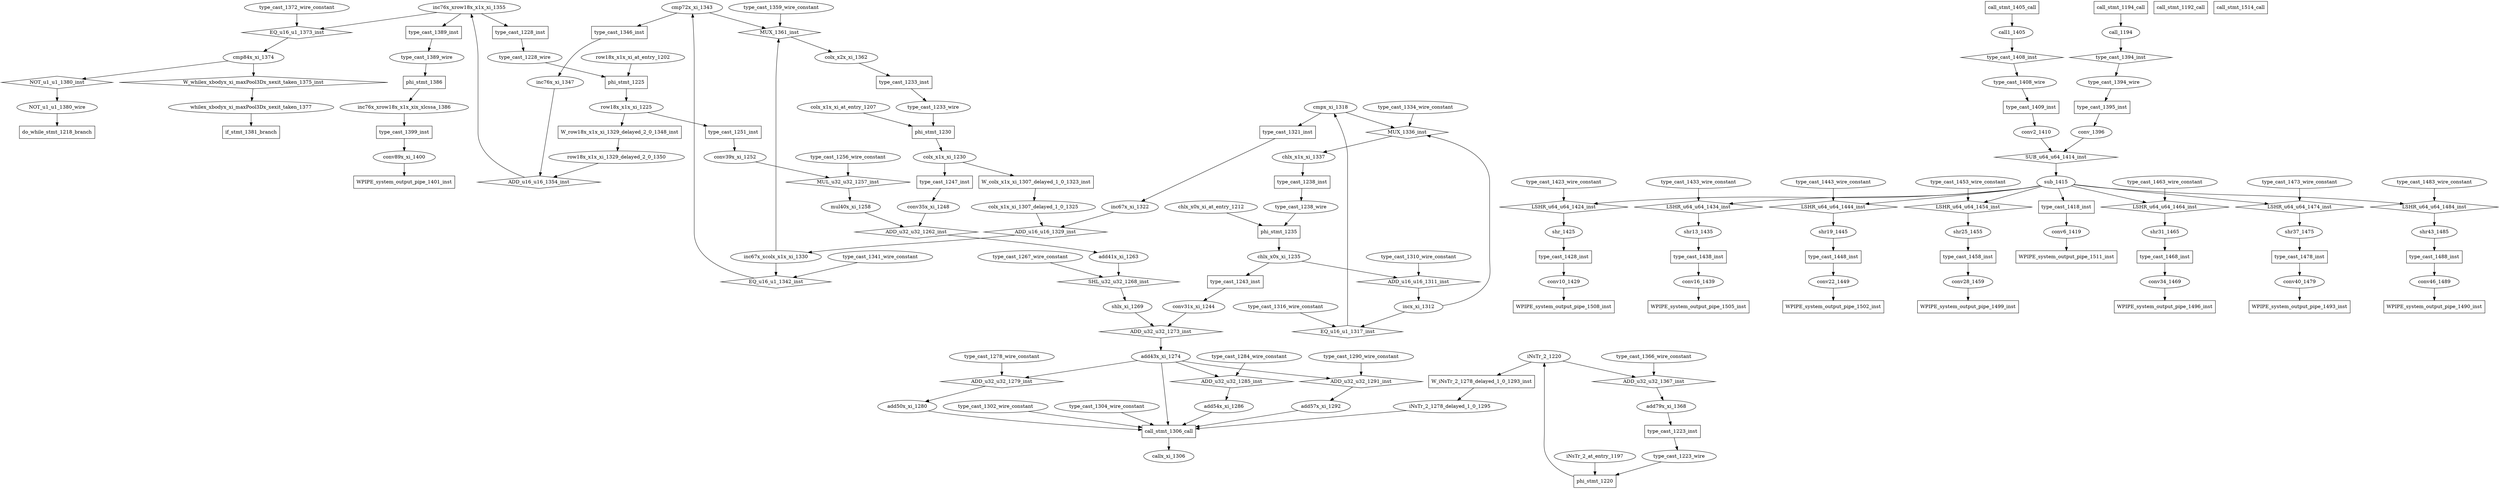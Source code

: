 digraph data_path {
  NOT_u1_u1_1380_wire [shape=ellipse];
  add41x_xi_1263 [shape=ellipse];
  add43x_xi_1274 [shape=ellipse];
  add50x_xi_1280 [shape=ellipse];
  add54x_xi_1286 [shape=ellipse];
  add57x_xi_1292 [shape=ellipse];
  add79x_xi_1368 [shape=ellipse];
  call1_1405 [shape=ellipse];
  call_1194 [shape=ellipse];
  callx_xi_1306 [shape=ellipse];
  chlx_x0x_xi_1235 [shape=ellipse];
  chlx_x0x_xi_at_entry_1212 [shape=ellipse];
  chlx_x1x_xi_1337 [shape=ellipse];
  cmp72x_xi_1343 [shape=ellipse];
  cmp84x_xi_1374 [shape=ellipse];
  cmpx_xi_1318 [shape=ellipse];
  colx_x1x_xi_1230 [shape=ellipse];
  colx_x1x_xi_1307_delayed_1_0_1325 [shape=ellipse];
  colx_x1x_xi_at_entry_1207 [shape=ellipse];
  colx_x2x_xi_1362 [shape=ellipse];
  conv10_1429 [shape=ellipse];
  conv16_1439 [shape=ellipse];
  conv22_1449 [shape=ellipse];
  conv28_1459 [shape=ellipse];
  conv2_1410 [shape=ellipse];
  conv31x_xi_1244 [shape=ellipse];
  conv34_1469 [shape=ellipse];
  conv35x_xi_1248 [shape=ellipse];
  conv39x_xi_1252 [shape=ellipse];
  conv40_1479 [shape=ellipse];
  conv46_1489 [shape=ellipse];
  conv6_1419 [shape=ellipse];
  conv89x_xi_1400 [shape=ellipse];
  conv_1396 [shape=ellipse];
  iNsTr_2_1220 [shape=ellipse];
  iNsTr_2_1278_delayed_1_0_1295 [shape=ellipse];
  iNsTr_2_at_entry_1197 [shape=ellipse];
  inc67x_xcolx_x1x_xi_1330 [shape=ellipse];
  inc67x_xi_1322 [shape=ellipse];
  inc76x_xi_1347 [shape=ellipse];
  inc76x_xrow18x_x1x_xi_1355 [shape=ellipse];
  inc76x_xrow18x_x1x_xix_xlcssa_1386 [shape=ellipse];
  incx_xi_1312 [shape=ellipse];
  mul40x_xi_1258 [shape=ellipse];
  row18x_x1x_xi_1225 [shape=ellipse];
  row18x_x1x_xi_1329_delayed_2_0_1350 [shape=ellipse];
  row18x_x1x_xi_at_entry_1202 [shape=ellipse];
  shlx_xi_1269 [shape=ellipse];
  shr13_1435 [shape=ellipse];
  shr19_1445 [shape=ellipse];
  shr25_1455 [shape=ellipse];
  shr31_1465 [shape=ellipse];
  shr37_1475 [shape=ellipse];
  shr43_1485 [shape=ellipse];
  shr_1425 [shape=ellipse];
  sub_1415 [shape=ellipse];
  type_cast_1223_wire [shape=ellipse];
  type_cast_1228_wire [shape=ellipse];
  type_cast_1233_wire [shape=ellipse];
  type_cast_1238_wire [shape=ellipse];
  type_cast_1256_wire_constant [shape=ellipse];
  type_cast_1267_wire_constant [shape=ellipse];
  type_cast_1278_wire_constant [shape=ellipse];
  type_cast_1284_wire_constant [shape=ellipse];
  type_cast_1290_wire_constant [shape=ellipse];
  type_cast_1302_wire_constant [shape=ellipse];
  type_cast_1304_wire_constant [shape=ellipse];
  type_cast_1310_wire_constant [shape=ellipse];
  type_cast_1316_wire_constant [shape=ellipse];
  type_cast_1334_wire_constant [shape=ellipse];
  type_cast_1341_wire_constant [shape=ellipse];
  type_cast_1359_wire_constant [shape=ellipse];
  type_cast_1366_wire_constant [shape=ellipse];
  type_cast_1372_wire_constant [shape=ellipse];
  type_cast_1389_wire [shape=ellipse];
  type_cast_1394_wire [shape=ellipse];
  type_cast_1408_wire [shape=ellipse];
  type_cast_1423_wire_constant [shape=ellipse];
  type_cast_1433_wire_constant [shape=ellipse];
  type_cast_1443_wire_constant [shape=ellipse];
  type_cast_1453_wire_constant [shape=ellipse];
  type_cast_1463_wire_constant [shape=ellipse];
  type_cast_1473_wire_constant [shape=ellipse];
  type_cast_1483_wire_constant [shape=ellipse];
  whilex_xbodyx_xi_maxPool3Dx_xexit_taken_1377 [shape=ellipse];
  ADD_u16_u16_1311_inst [shape=diamond];
chlx_x0x_xi_1235  -> ADD_u16_u16_1311_inst;
type_cast_1310_wire_constant  -> ADD_u16_u16_1311_inst;
ADD_u16_u16_1311_inst -> incx_xi_1312;
  ADD_u16_u16_1329_inst [shape=diamond];
inc67x_xi_1322  -> ADD_u16_u16_1329_inst;
colx_x1x_xi_1307_delayed_1_0_1325  -> ADD_u16_u16_1329_inst;
ADD_u16_u16_1329_inst -> inc67x_xcolx_x1x_xi_1330;
  ADD_u16_u16_1354_inst [shape=diamond];
inc76x_xi_1347  -> ADD_u16_u16_1354_inst;
row18x_x1x_xi_1329_delayed_2_0_1350  -> ADD_u16_u16_1354_inst;
ADD_u16_u16_1354_inst -> inc76x_xrow18x_x1x_xi_1355;
  ADD_u32_u32_1262_inst [shape=diamond];
conv35x_xi_1248  -> ADD_u32_u32_1262_inst;
mul40x_xi_1258  -> ADD_u32_u32_1262_inst;
ADD_u32_u32_1262_inst -> add41x_xi_1263;
  ADD_u32_u32_1273_inst [shape=diamond];
shlx_xi_1269  -> ADD_u32_u32_1273_inst;
conv31x_xi_1244  -> ADD_u32_u32_1273_inst;
ADD_u32_u32_1273_inst -> add43x_xi_1274;
  ADD_u32_u32_1279_inst [shape=diamond];
add43x_xi_1274  -> ADD_u32_u32_1279_inst;
type_cast_1278_wire_constant  -> ADD_u32_u32_1279_inst;
ADD_u32_u32_1279_inst -> add50x_xi_1280;
  ADD_u32_u32_1285_inst [shape=diamond];
add43x_xi_1274  -> ADD_u32_u32_1285_inst;
type_cast_1284_wire_constant  -> ADD_u32_u32_1285_inst;
ADD_u32_u32_1285_inst -> add54x_xi_1286;
  ADD_u32_u32_1291_inst [shape=diamond];
add43x_xi_1274  -> ADD_u32_u32_1291_inst;
type_cast_1290_wire_constant  -> ADD_u32_u32_1291_inst;
ADD_u32_u32_1291_inst -> add57x_xi_1292;
  ADD_u32_u32_1367_inst [shape=diamond];
iNsTr_2_1220  -> ADD_u32_u32_1367_inst;
type_cast_1366_wire_constant  -> ADD_u32_u32_1367_inst;
ADD_u32_u32_1367_inst -> add79x_xi_1368;
  EQ_u16_u1_1317_inst [shape=diamond];
incx_xi_1312  -> EQ_u16_u1_1317_inst;
type_cast_1316_wire_constant  -> EQ_u16_u1_1317_inst;
EQ_u16_u1_1317_inst -> cmpx_xi_1318;
  EQ_u16_u1_1342_inst [shape=diamond];
inc67x_xcolx_x1x_xi_1330  -> EQ_u16_u1_1342_inst;
type_cast_1341_wire_constant  -> EQ_u16_u1_1342_inst;
EQ_u16_u1_1342_inst -> cmp72x_xi_1343;
  EQ_u16_u1_1373_inst [shape=diamond];
inc76x_xrow18x_x1x_xi_1355  -> EQ_u16_u1_1373_inst;
type_cast_1372_wire_constant  -> EQ_u16_u1_1373_inst;
EQ_u16_u1_1373_inst -> cmp84x_xi_1374;
  LSHR_u64_u64_1424_inst [shape=diamond];
sub_1415  -> LSHR_u64_u64_1424_inst;
type_cast_1423_wire_constant  -> LSHR_u64_u64_1424_inst;
LSHR_u64_u64_1424_inst -> shr_1425;
  LSHR_u64_u64_1434_inst [shape=diamond];
sub_1415  -> LSHR_u64_u64_1434_inst;
type_cast_1433_wire_constant  -> LSHR_u64_u64_1434_inst;
LSHR_u64_u64_1434_inst -> shr13_1435;
  LSHR_u64_u64_1444_inst [shape=diamond];
sub_1415  -> LSHR_u64_u64_1444_inst;
type_cast_1443_wire_constant  -> LSHR_u64_u64_1444_inst;
LSHR_u64_u64_1444_inst -> shr19_1445;
  LSHR_u64_u64_1454_inst [shape=diamond];
sub_1415  -> LSHR_u64_u64_1454_inst;
type_cast_1453_wire_constant  -> LSHR_u64_u64_1454_inst;
LSHR_u64_u64_1454_inst -> shr25_1455;
  LSHR_u64_u64_1464_inst [shape=diamond];
sub_1415  -> LSHR_u64_u64_1464_inst;
type_cast_1463_wire_constant  -> LSHR_u64_u64_1464_inst;
LSHR_u64_u64_1464_inst -> shr31_1465;
  LSHR_u64_u64_1474_inst [shape=diamond];
sub_1415  -> LSHR_u64_u64_1474_inst;
type_cast_1473_wire_constant  -> LSHR_u64_u64_1474_inst;
LSHR_u64_u64_1474_inst -> shr37_1475;
  LSHR_u64_u64_1484_inst [shape=diamond];
sub_1415  -> LSHR_u64_u64_1484_inst;
type_cast_1483_wire_constant  -> LSHR_u64_u64_1484_inst;
LSHR_u64_u64_1484_inst -> shr43_1485;
  MUL_u32_u32_1257_inst [shape=diamond];
conv39x_xi_1252  -> MUL_u32_u32_1257_inst;
type_cast_1256_wire_constant  -> MUL_u32_u32_1257_inst;
MUL_u32_u32_1257_inst -> mul40x_xi_1258;
  MUX_1336_inst [shape=diamond];
cmpx_xi_1318  -> MUX_1336_inst;
type_cast_1334_wire_constant  -> MUX_1336_inst;
incx_xi_1312  -> MUX_1336_inst;
MUX_1336_inst -> chlx_x1x_xi_1337;
  MUX_1361_inst [shape=diamond];
cmp72x_xi_1343  -> MUX_1361_inst;
type_cast_1359_wire_constant  -> MUX_1361_inst;
inc67x_xcolx_x1x_xi_1330  -> MUX_1361_inst;
MUX_1361_inst -> colx_x2x_xi_1362;
  NOT_u1_u1_1380_inst [shape=diamond];
cmp84x_xi_1374  -> NOT_u1_u1_1380_inst;
NOT_u1_u1_1380_inst -> NOT_u1_u1_1380_wire;
  SHL_u32_u32_1268_inst [shape=diamond];
add41x_xi_1263  -> SHL_u32_u32_1268_inst;
type_cast_1267_wire_constant  -> SHL_u32_u32_1268_inst;
SHL_u32_u32_1268_inst -> shlx_xi_1269;
  SUB_u64_u64_1414_inst [shape=diamond];
conv2_1410  -> SUB_u64_u64_1414_inst;
conv_1396  -> SUB_u64_u64_1414_inst;
SUB_u64_u64_1414_inst -> sub_1415;
  WPIPE_system_output_pipe_1401_inst [shape=rectangle];
conv89x_xi_1400  -> WPIPE_system_output_pipe_1401_inst;
  WPIPE_system_output_pipe_1490_inst [shape=rectangle];
conv46_1489  -> WPIPE_system_output_pipe_1490_inst;
  WPIPE_system_output_pipe_1493_inst [shape=rectangle];
conv40_1479  -> WPIPE_system_output_pipe_1493_inst;
  WPIPE_system_output_pipe_1496_inst [shape=rectangle];
conv34_1469  -> WPIPE_system_output_pipe_1496_inst;
  WPIPE_system_output_pipe_1499_inst [shape=rectangle];
conv28_1459  -> WPIPE_system_output_pipe_1499_inst;
  WPIPE_system_output_pipe_1502_inst [shape=rectangle];
conv22_1449  -> WPIPE_system_output_pipe_1502_inst;
  WPIPE_system_output_pipe_1505_inst [shape=rectangle];
conv16_1439  -> WPIPE_system_output_pipe_1505_inst;
  WPIPE_system_output_pipe_1508_inst [shape=rectangle];
conv10_1429  -> WPIPE_system_output_pipe_1508_inst;
  WPIPE_system_output_pipe_1511_inst [shape=rectangle];
conv6_1419  -> WPIPE_system_output_pipe_1511_inst;
  W_colx_x1x_xi_1307_delayed_1_0_1323_inst [shape=rectangle];
colx_x1x_xi_1230  -> W_colx_x1x_xi_1307_delayed_1_0_1323_inst;
W_colx_x1x_xi_1307_delayed_1_0_1323_inst -> colx_x1x_xi_1307_delayed_1_0_1325;
  W_iNsTr_2_1278_delayed_1_0_1293_inst [shape=rectangle];
iNsTr_2_1220  -> W_iNsTr_2_1278_delayed_1_0_1293_inst;
W_iNsTr_2_1278_delayed_1_0_1293_inst -> iNsTr_2_1278_delayed_1_0_1295;
  W_row18x_x1x_xi_1329_delayed_2_0_1348_inst [shape=rectangle];
row18x_x1x_xi_1225  -> W_row18x_x1x_xi_1329_delayed_2_0_1348_inst;
W_row18x_x1x_xi_1329_delayed_2_0_1348_inst -> row18x_x1x_xi_1329_delayed_2_0_1350;
  W_whilex_xbodyx_xi_maxPool3Dx_xexit_taken_1375_inst [shape=diamond];
cmp84x_xi_1374  -> W_whilex_xbodyx_xi_maxPool3Dx_xexit_taken_1375_inst;
W_whilex_xbodyx_xi_maxPool3Dx_xexit_taken_1375_inst -> whilex_xbodyx_xi_maxPool3Dx_xexit_taken_1377;
  call_stmt_1192_call [shape=rectangle];
  call_stmt_1194_call [shape=rectangle];
call_stmt_1194_call -> call_1194;
  call_stmt_1306_call [shape=rectangle];
iNsTr_2_1278_delayed_1_0_1295  -> call_stmt_1306_call;
add43x_xi_1274  -> call_stmt_1306_call;
add50x_xi_1280  -> call_stmt_1306_call;
add54x_xi_1286  -> call_stmt_1306_call;
add57x_xi_1292  -> call_stmt_1306_call;
type_cast_1302_wire_constant  -> call_stmt_1306_call;
type_cast_1304_wire_constant  -> call_stmt_1306_call;
call_stmt_1306_call -> callx_xi_1306;
  call_stmt_1405_call [shape=rectangle];
call_stmt_1405_call -> call1_1405;
  call_stmt_1514_call [shape=rectangle];
  do_while_stmt_1218_branch [shape=rectangle];
NOT_u1_u1_1380_wire  -> do_while_stmt_1218_branch;
  if_stmt_1381_branch [shape=rectangle];
whilex_xbodyx_xi_maxPool3Dx_xexit_taken_1377  -> if_stmt_1381_branch;
  phi_stmt_1220 [shape=rectangle];
type_cast_1223_wire  -> phi_stmt_1220;
iNsTr_2_at_entry_1197  -> phi_stmt_1220;
phi_stmt_1220 -> iNsTr_2_1220;
  phi_stmt_1225 [shape=rectangle];
type_cast_1228_wire  -> phi_stmt_1225;
row18x_x1x_xi_at_entry_1202  -> phi_stmt_1225;
phi_stmt_1225 -> row18x_x1x_xi_1225;
  phi_stmt_1230 [shape=rectangle];
type_cast_1233_wire  -> phi_stmt_1230;
colx_x1x_xi_at_entry_1207  -> phi_stmt_1230;
phi_stmt_1230 -> colx_x1x_xi_1230;
  phi_stmt_1235 [shape=rectangle];
type_cast_1238_wire  -> phi_stmt_1235;
chlx_x0x_xi_at_entry_1212  -> phi_stmt_1235;
phi_stmt_1235 -> chlx_x0x_xi_1235;
  phi_stmt_1386 [shape=rectangle];
type_cast_1389_wire  -> phi_stmt_1386;
phi_stmt_1386 -> inc76x_xrow18x_x1x_xix_xlcssa_1386;
  type_cast_1223_inst [shape=rectangle];
add79x_xi_1368  -> type_cast_1223_inst;
type_cast_1223_inst -> type_cast_1223_wire;
  type_cast_1228_inst [shape=rectangle];
inc76x_xrow18x_x1x_xi_1355  -> type_cast_1228_inst;
type_cast_1228_inst -> type_cast_1228_wire;
  type_cast_1233_inst [shape=rectangle];
colx_x2x_xi_1362  -> type_cast_1233_inst;
type_cast_1233_inst -> type_cast_1233_wire;
  type_cast_1238_inst [shape=rectangle];
chlx_x1x_xi_1337  -> type_cast_1238_inst;
type_cast_1238_inst -> type_cast_1238_wire;
  type_cast_1243_inst [shape=rectangle];
chlx_x0x_xi_1235  -> type_cast_1243_inst;
type_cast_1243_inst -> conv31x_xi_1244;
  type_cast_1247_inst [shape=rectangle];
colx_x1x_xi_1230  -> type_cast_1247_inst;
type_cast_1247_inst -> conv35x_xi_1248;
  type_cast_1251_inst [shape=rectangle];
row18x_x1x_xi_1225  -> type_cast_1251_inst;
type_cast_1251_inst -> conv39x_xi_1252;
  type_cast_1321_inst [shape=rectangle];
cmpx_xi_1318  -> type_cast_1321_inst;
type_cast_1321_inst -> inc67x_xi_1322;
  type_cast_1346_inst [shape=rectangle];
cmp72x_xi_1343  -> type_cast_1346_inst;
type_cast_1346_inst -> inc76x_xi_1347;
  type_cast_1389_inst [shape=rectangle];
inc76x_xrow18x_x1x_xi_1355  -> type_cast_1389_inst;
type_cast_1389_inst -> type_cast_1389_wire;
  type_cast_1394_inst [shape=diamond];
call_1194  -> type_cast_1394_inst;
type_cast_1394_inst -> type_cast_1394_wire;
  type_cast_1395_inst [shape=rectangle];
type_cast_1394_wire  -> type_cast_1395_inst;
type_cast_1395_inst -> conv_1396;
  type_cast_1399_inst [shape=rectangle];
inc76x_xrow18x_x1x_xix_xlcssa_1386  -> type_cast_1399_inst;
type_cast_1399_inst -> conv89x_xi_1400;
  type_cast_1408_inst [shape=diamond];
call1_1405  -> type_cast_1408_inst;
type_cast_1408_inst -> type_cast_1408_wire;
  type_cast_1409_inst [shape=rectangle];
type_cast_1408_wire  -> type_cast_1409_inst;
type_cast_1409_inst -> conv2_1410;
  type_cast_1418_inst [shape=rectangle];
sub_1415  -> type_cast_1418_inst;
type_cast_1418_inst -> conv6_1419;
  type_cast_1428_inst [shape=rectangle];
shr_1425  -> type_cast_1428_inst;
type_cast_1428_inst -> conv10_1429;
  type_cast_1438_inst [shape=rectangle];
shr13_1435  -> type_cast_1438_inst;
type_cast_1438_inst -> conv16_1439;
  type_cast_1448_inst [shape=rectangle];
shr19_1445  -> type_cast_1448_inst;
type_cast_1448_inst -> conv22_1449;
  type_cast_1458_inst [shape=rectangle];
shr25_1455  -> type_cast_1458_inst;
type_cast_1458_inst -> conv28_1459;
  type_cast_1468_inst [shape=rectangle];
shr31_1465  -> type_cast_1468_inst;
type_cast_1468_inst -> conv34_1469;
  type_cast_1478_inst [shape=rectangle];
shr37_1475  -> type_cast_1478_inst;
type_cast_1478_inst -> conv40_1479;
  type_cast_1488_inst [shape=rectangle];
shr43_1485  -> type_cast_1488_inst;
type_cast_1488_inst -> conv46_1489;
}
